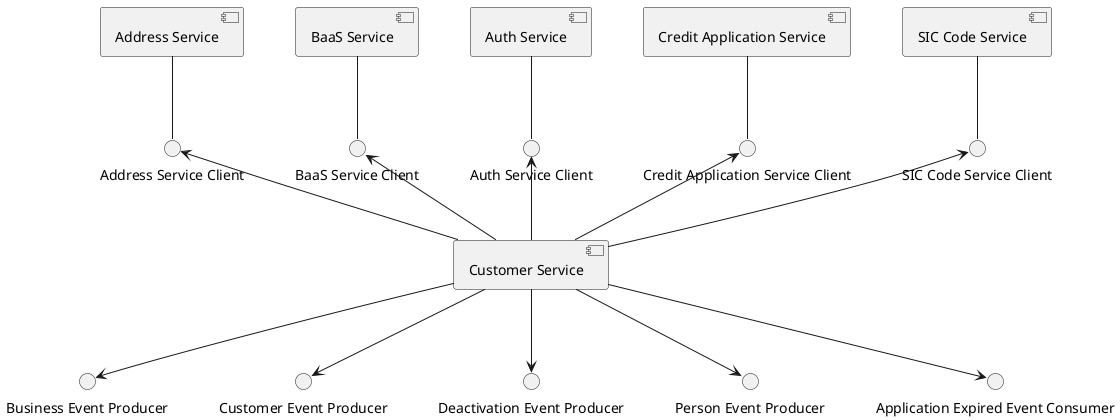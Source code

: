 @startuml Customer Service 3-rd party interfaces
    [Customer Service] as customerService
    [Address Service] as addressService
    [SIC Code Service] as sicCodeService
    [Credit Application Service] as creditApplicationService
    [Auth Service] as authService
    [BaaS Service] as baasService

    interface "Business Event Producer" as businessEventProducer
    interface "Customer Event Producer" as customerEventProducer
    interface "Deactivation Event Producer" as deactivationEventProducer
    interface "Person Event Producer" as personEventProducer

    interface "Address Service Client" as addressServiceClient
    interface "SIC Code Service Client" as sicCodeServiceClient
    interface "Credit Application Service Client" as creditApplicationServiceClient
    interface "Auth Service Client" as authServiceClient
    interface "BaaS Service Client" as baasServiceClient

    interface "Application Expired Event Consumer" as applicationExpiredEventConsumer

    addressService -down- addressServiceClient
	sicCodeService -down- sicCodeServiceClient
    creditApplicationService -down- creditApplicationServiceClient
    authService -down- authServiceClient
	baasService -down- baasServiceClient

    customerService -up-> creditApplicationServiceClient
    customerService -up-> authServiceClient
    customerService -up-> baasServiceClient 
    customerService -up-> addressServiceClient    
    customerService -up-> sicCodeServiceClient

    customerService -down-> businessEventProducer
    customerService -down-> customerEventProducer
    customerService -down-> deactivationEventProducer
    customerService -down-> personEventProducer

    customerService -down-> applicationExpiredEventConsumer
@enduml
